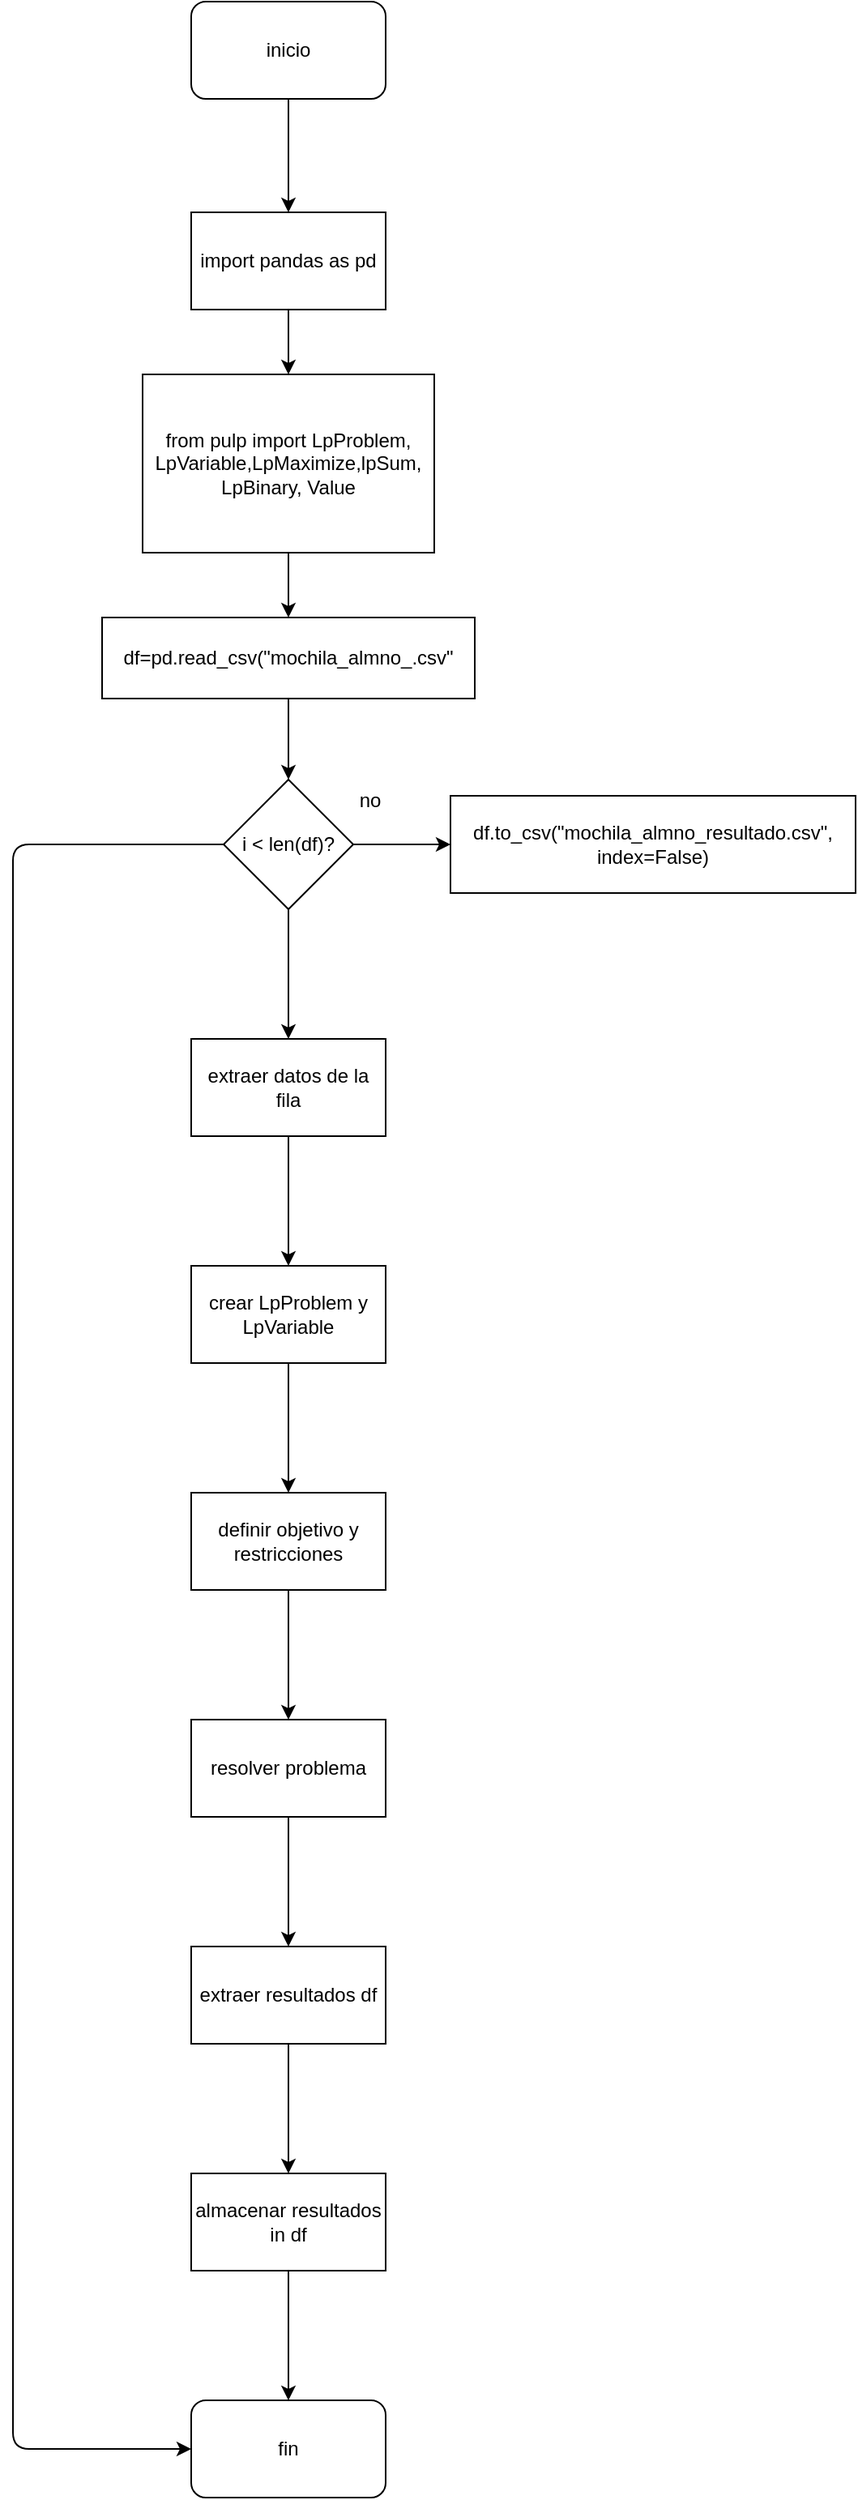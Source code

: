 <mxfile>
    <diagram id="HFTc8Zk-pHzKJ_FlazEU" name="Page-1">
        <mxGraphModel dx="1836" dy="563" grid="1" gridSize="10" guides="1" tooltips="1" connect="1" arrows="1" fold="1" page="1" pageScale="1" pageWidth="850" pageHeight="1100" math="0" shadow="0">
            <root>
                <mxCell id="0"/>
                <mxCell id="1" parent="0"/>
                <mxCell id="5" value="" style="edgeStyle=none;html=1;" edge="1" parent="1" source="2" target="3">
                    <mxGeometry relative="1" as="geometry"/>
                </mxCell>
                <mxCell id="2" value="inicio" style="rounded=1;whiteSpace=wrap;html=1;" vertex="1" parent="1">
                    <mxGeometry x="40" y="50" width="120" height="60" as="geometry"/>
                </mxCell>
                <mxCell id="6" value="" style="edgeStyle=none;html=1;" edge="1" parent="1" source="3" target="4">
                    <mxGeometry relative="1" as="geometry"/>
                </mxCell>
                <mxCell id="3" value="import pandas as pd" style="rounded=0;whiteSpace=wrap;html=1;" vertex="1" parent="1">
                    <mxGeometry x="40" y="180" width="120" height="60" as="geometry"/>
                </mxCell>
                <mxCell id="8" value="" style="edgeStyle=none;html=1;" edge="1" parent="1" source="4" target="7">
                    <mxGeometry relative="1" as="geometry"/>
                </mxCell>
                <mxCell id="4" value="from pulp import LpProblem, LpVariable,LpMaximize,lpSum, LpBinary, Value" style="rounded=0;whiteSpace=wrap;html=1;" vertex="1" parent="1">
                    <mxGeometry x="10" y="280" width="180" height="110" as="geometry"/>
                </mxCell>
                <mxCell id="10" value="" style="edgeStyle=none;html=1;" edge="1" parent="1" source="7" target="9">
                    <mxGeometry relative="1" as="geometry"/>
                </mxCell>
                <mxCell id="7" value="df=pd.read_csv(&quot;mochila_almno_.csv&quot;" style="rounded=0;whiteSpace=wrap;html=1;" vertex="1" parent="1">
                    <mxGeometry x="-15" y="430" width="230" height="50" as="geometry"/>
                </mxCell>
                <mxCell id="12" value="" style="edgeStyle=none;html=1;" edge="1" parent="1" source="9" target="11">
                    <mxGeometry relative="1" as="geometry"/>
                </mxCell>
                <mxCell id="15" value="" style="edgeStyle=none;html=1;" edge="1" parent="1" source="9" target="14">
                    <mxGeometry relative="1" as="geometry"/>
                </mxCell>
                <mxCell id="30" style="edgeStyle=none;html=1;entryX=0;entryY=0.5;entryDx=0;entryDy=0;" edge="1" parent="1" source="9" target="28">
                    <mxGeometry relative="1" as="geometry">
                        <mxPoint x="-70" y="1551.6" as="targetPoint"/>
                        <Array as="points">
                            <mxPoint x="-70" y="570"/>
                            <mxPoint x="-70" y="1560"/>
                        </Array>
                    </mxGeometry>
                </mxCell>
                <mxCell id="9" value="i &amp;lt; len(df)?" style="rhombus;whiteSpace=wrap;html=1;" vertex="1" parent="1">
                    <mxGeometry x="60" y="530" width="80" height="80" as="geometry"/>
                </mxCell>
                <mxCell id="11" value="df.to_csv(&quot;mochila_almno_resultado.csv&quot;, index=False)" style="whiteSpace=wrap;html=1;" vertex="1" parent="1">
                    <mxGeometry x="200" y="540" width="250" height="60" as="geometry"/>
                </mxCell>
                <mxCell id="13" value="no" style="text;html=1;align=center;verticalAlign=middle;resizable=0;points=[];autosize=1;strokeColor=none;fillColor=none;" vertex="1" parent="1">
                    <mxGeometry x="130" y="528" width="40" height="30" as="geometry"/>
                </mxCell>
                <mxCell id="17" value="" style="edgeStyle=none;html=1;" edge="1" parent="1" source="14" target="16">
                    <mxGeometry relative="1" as="geometry"/>
                </mxCell>
                <mxCell id="14" value="extraer datos de la fila" style="whiteSpace=wrap;html=1;" vertex="1" parent="1">
                    <mxGeometry x="40" y="690" width="120" height="60" as="geometry"/>
                </mxCell>
                <mxCell id="19" value="" style="edgeStyle=none;html=1;" edge="1" parent="1" source="16" target="18">
                    <mxGeometry relative="1" as="geometry"/>
                </mxCell>
                <mxCell id="16" value="crear LpProblem y LpVariable" style="whiteSpace=wrap;html=1;" vertex="1" parent="1">
                    <mxGeometry x="40" y="830" width="120" height="60" as="geometry"/>
                </mxCell>
                <mxCell id="21" value="" style="edgeStyle=none;html=1;" edge="1" parent="1" source="18" target="20">
                    <mxGeometry relative="1" as="geometry"/>
                </mxCell>
                <mxCell id="18" value="definir objetivo y restricciones" style="whiteSpace=wrap;html=1;" vertex="1" parent="1">
                    <mxGeometry x="40" y="970" width="120" height="60" as="geometry"/>
                </mxCell>
                <mxCell id="23" value="" style="edgeStyle=none;html=1;" edge="1" parent="1" source="20" target="22">
                    <mxGeometry relative="1" as="geometry"/>
                </mxCell>
                <mxCell id="20" value="resolver problema" style="whiteSpace=wrap;html=1;" vertex="1" parent="1">
                    <mxGeometry x="40" y="1110" width="120" height="60" as="geometry"/>
                </mxCell>
                <mxCell id="25" value="" style="edgeStyle=none;html=1;" edge="1" parent="1" source="22" target="24">
                    <mxGeometry relative="1" as="geometry"/>
                </mxCell>
                <mxCell id="22" value="extraer resultados df" style="whiteSpace=wrap;html=1;" vertex="1" parent="1">
                    <mxGeometry x="40" y="1250" width="120" height="60" as="geometry"/>
                </mxCell>
                <mxCell id="29" value="" style="edgeStyle=none;html=1;" edge="1" parent="1" source="24" target="28">
                    <mxGeometry relative="1" as="geometry"/>
                </mxCell>
                <mxCell id="24" value="almacenar resultados in df" style="whiteSpace=wrap;html=1;" vertex="1" parent="1">
                    <mxGeometry x="40" y="1390" width="120" height="60" as="geometry"/>
                </mxCell>
                <mxCell id="28" value="fin" style="rounded=1;whiteSpace=wrap;html=1;" vertex="1" parent="1">
                    <mxGeometry x="40" y="1530" width="120" height="60" as="geometry"/>
                </mxCell>
            </root>
        </mxGraphModel>
    </diagram>
</mxfile>